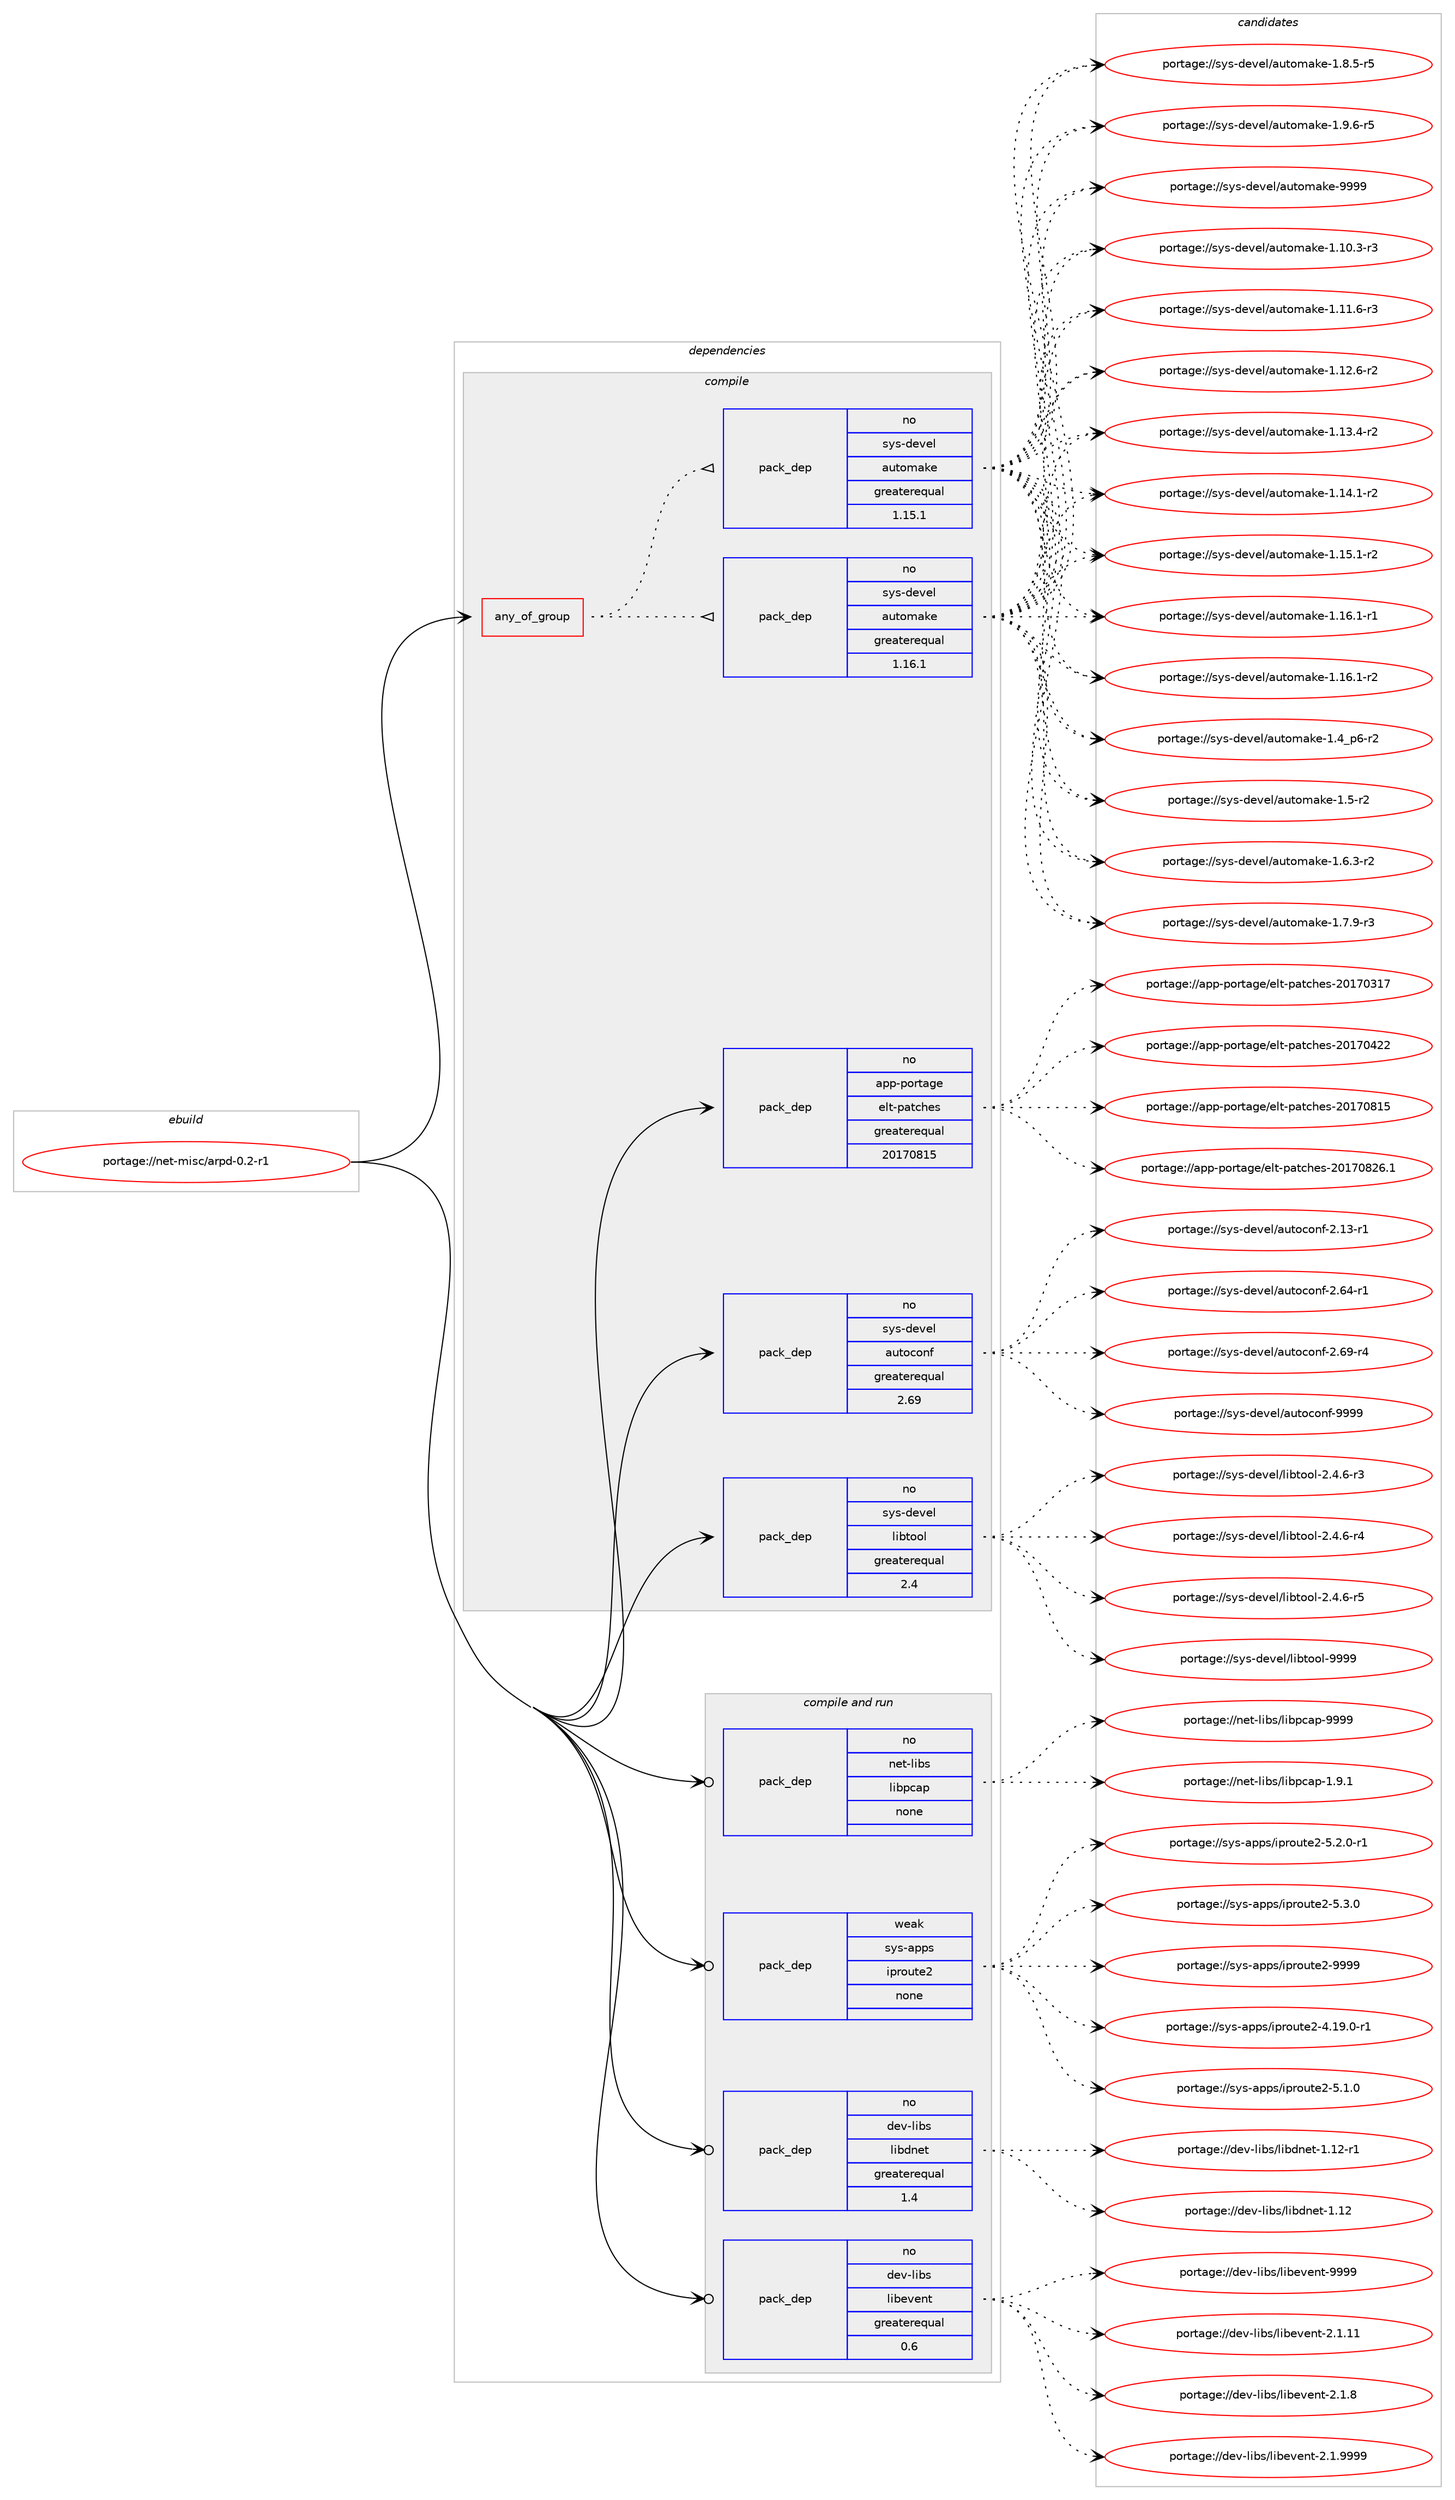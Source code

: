 digraph prolog {

# *************
# Graph options
# *************

newrank=true;
concentrate=true;
compound=true;
graph [rankdir=LR,fontname=Helvetica,fontsize=10,ranksep=1.5];#, ranksep=2.5, nodesep=0.2];
edge  [arrowhead=vee];
node  [fontname=Helvetica,fontsize=10];

# **********
# The ebuild
# **********

subgraph cluster_leftcol {
color=gray;
rank=same;
label=<<i>ebuild</i>>;
id [label="portage://net-misc/arpd-0.2-r1", color=red, width=4, href="../net-misc/arpd-0.2-r1.svg"];
}

# ****************
# The dependencies
# ****************

subgraph cluster_midcol {
color=gray;
label=<<i>dependencies</i>>;
subgraph cluster_compile {
fillcolor="#eeeeee";
style=filled;
label=<<i>compile</i>>;
subgraph any5913 {
dependency363956 [label=<<TABLE BORDER="0" CELLBORDER="1" CELLSPACING="0" CELLPADDING="4"><TR><TD CELLPADDING="10">any_of_group</TD></TR></TABLE>>, shape=none, color=red];subgraph pack266786 {
dependency363957 [label=<<TABLE BORDER="0" CELLBORDER="1" CELLSPACING="0" CELLPADDING="4" WIDTH="220"><TR><TD ROWSPAN="6" CELLPADDING="30">pack_dep</TD></TR><TR><TD WIDTH="110">no</TD></TR><TR><TD>sys-devel</TD></TR><TR><TD>automake</TD></TR><TR><TD>greaterequal</TD></TR><TR><TD>1.16.1</TD></TR></TABLE>>, shape=none, color=blue];
}
dependency363956:e -> dependency363957:w [weight=20,style="dotted",arrowhead="oinv"];
subgraph pack266787 {
dependency363958 [label=<<TABLE BORDER="0" CELLBORDER="1" CELLSPACING="0" CELLPADDING="4" WIDTH="220"><TR><TD ROWSPAN="6" CELLPADDING="30">pack_dep</TD></TR><TR><TD WIDTH="110">no</TD></TR><TR><TD>sys-devel</TD></TR><TR><TD>automake</TD></TR><TR><TD>greaterequal</TD></TR><TR><TD>1.15.1</TD></TR></TABLE>>, shape=none, color=blue];
}
dependency363956:e -> dependency363958:w [weight=20,style="dotted",arrowhead="oinv"];
}
id:e -> dependency363956:w [weight=20,style="solid",arrowhead="vee"];
subgraph pack266788 {
dependency363959 [label=<<TABLE BORDER="0" CELLBORDER="1" CELLSPACING="0" CELLPADDING="4" WIDTH="220"><TR><TD ROWSPAN="6" CELLPADDING="30">pack_dep</TD></TR><TR><TD WIDTH="110">no</TD></TR><TR><TD>app-portage</TD></TR><TR><TD>elt-patches</TD></TR><TR><TD>greaterequal</TD></TR><TR><TD>20170815</TD></TR></TABLE>>, shape=none, color=blue];
}
id:e -> dependency363959:w [weight=20,style="solid",arrowhead="vee"];
subgraph pack266789 {
dependency363960 [label=<<TABLE BORDER="0" CELLBORDER="1" CELLSPACING="0" CELLPADDING="4" WIDTH="220"><TR><TD ROWSPAN="6" CELLPADDING="30">pack_dep</TD></TR><TR><TD WIDTH="110">no</TD></TR><TR><TD>sys-devel</TD></TR><TR><TD>autoconf</TD></TR><TR><TD>greaterequal</TD></TR><TR><TD>2.69</TD></TR></TABLE>>, shape=none, color=blue];
}
id:e -> dependency363960:w [weight=20,style="solid",arrowhead="vee"];
subgraph pack266790 {
dependency363961 [label=<<TABLE BORDER="0" CELLBORDER="1" CELLSPACING="0" CELLPADDING="4" WIDTH="220"><TR><TD ROWSPAN="6" CELLPADDING="30">pack_dep</TD></TR><TR><TD WIDTH="110">no</TD></TR><TR><TD>sys-devel</TD></TR><TR><TD>libtool</TD></TR><TR><TD>greaterequal</TD></TR><TR><TD>2.4</TD></TR></TABLE>>, shape=none, color=blue];
}
id:e -> dependency363961:w [weight=20,style="solid",arrowhead="vee"];
}
subgraph cluster_compileandrun {
fillcolor="#eeeeee";
style=filled;
label=<<i>compile and run</i>>;
subgraph pack266791 {
dependency363962 [label=<<TABLE BORDER="0" CELLBORDER="1" CELLSPACING="0" CELLPADDING="4" WIDTH="220"><TR><TD ROWSPAN="6" CELLPADDING="30">pack_dep</TD></TR><TR><TD WIDTH="110">no</TD></TR><TR><TD>dev-libs</TD></TR><TR><TD>libdnet</TD></TR><TR><TD>greaterequal</TD></TR><TR><TD>1.4</TD></TR></TABLE>>, shape=none, color=blue];
}
id:e -> dependency363962:w [weight=20,style="solid",arrowhead="odotvee"];
subgraph pack266792 {
dependency363963 [label=<<TABLE BORDER="0" CELLBORDER="1" CELLSPACING="0" CELLPADDING="4" WIDTH="220"><TR><TD ROWSPAN="6" CELLPADDING="30">pack_dep</TD></TR><TR><TD WIDTH="110">no</TD></TR><TR><TD>dev-libs</TD></TR><TR><TD>libevent</TD></TR><TR><TD>greaterequal</TD></TR><TR><TD>0.6</TD></TR></TABLE>>, shape=none, color=blue];
}
id:e -> dependency363963:w [weight=20,style="solid",arrowhead="odotvee"];
subgraph pack266793 {
dependency363964 [label=<<TABLE BORDER="0" CELLBORDER="1" CELLSPACING="0" CELLPADDING="4" WIDTH="220"><TR><TD ROWSPAN="6" CELLPADDING="30">pack_dep</TD></TR><TR><TD WIDTH="110">no</TD></TR><TR><TD>net-libs</TD></TR><TR><TD>libpcap</TD></TR><TR><TD>none</TD></TR><TR><TD></TD></TR></TABLE>>, shape=none, color=blue];
}
id:e -> dependency363964:w [weight=20,style="solid",arrowhead="odotvee"];
subgraph pack266794 {
dependency363965 [label=<<TABLE BORDER="0" CELLBORDER="1" CELLSPACING="0" CELLPADDING="4" WIDTH="220"><TR><TD ROWSPAN="6" CELLPADDING="30">pack_dep</TD></TR><TR><TD WIDTH="110">weak</TD></TR><TR><TD>sys-apps</TD></TR><TR><TD>iproute2</TD></TR><TR><TD>none</TD></TR><TR><TD></TD></TR></TABLE>>, shape=none, color=blue];
}
id:e -> dependency363965:w [weight=20,style="solid",arrowhead="odotvee"];
}
subgraph cluster_run {
fillcolor="#eeeeee";
style=filled;
label=<<i>run</i>>;
}
}

# **************
# The candidates
# **************

subgraph cluster_choices {
rank=same;
color=gray;
label=<<i>candidates</i>>;

subgraph choice266786 {
color=black;
nodesep=1;
choiceportage11512111545100101118101108479711711611110997107101454946494846514511451 [label="portage://sys-devel/automake-1.10.3-r3", color=red, width=4,href="../sys-devel/automake-1.10.3-r3.svg"];
choiceportage11512111545100101118101108479711711611110997107101454946494946544511451 [label="portage://sys-devel/automake-1.11.6-r3", color=red, width=4,href="../sys-devel/automake-1.11.6-r3.svg"];
choiceportage11512111545100101118101108479711711611110997107101454946495046544511450 [label="portage://sys-devel/automake-1.12.6-r2", color=red, width=4,href="../sys-devel/automake-1.12.6-r2.svg"];
choiceportage11512111545100101118101108479711711611110997107101454946495146524511450 [label="portage://sys-devel/automake-1.13.4-r2", color=red, width=4,href="../sys-devel/automake-1.13.4-r2.svg"];
choiceportage11512111545100101118101108479711711611110997107101454946495246494511450 [label="portage://sys-devel/automake-1.14.1-r2", color=red, width=4,href="../sys-devel/automake-1.14.1-r2.svg"];
choiceportage11512111545100101118101108479711711611110997107101454946495346494511450 [label="portage://sys-devel/automake-1.15.1-r2", color=red, width=4,href="../sys-devel/automake-1.15.1-r2.svg"];
choiceportage11512111545100101118101108479711711611110997107101454946495446494511449 [label="portage://sys-devel/automake-1.16.1-r1", color=red, width=4,href="../sys-devel/automake-1.16.1-r1.svg"];
choiceportage11512111545100101118101108479711711611110997107101454946495446494511450 [label="portage://sys-devel/automake-1.16.1-r2", color=red, width=4,href="../sys-devel/automake-1.16.1-r2.svg"];
choiceportage115121115451001011181011084797117116111109971071014549465295112544511450 [label="portage://sys-devel/automake-1.4_p6-r2", color=red, width=4,href="../sys-devel/automake-1.4_p6-r2.svg"];
choiceportage11512111545100101118101108479711711611110997107101454946534511450 [label="portage://sys-devel/automake-1.5-r2", color=red, width=4,href="../sys-devel/automake-1.5-r2.svg"];
choiceportage115121115451001011181011084797117116111109971071014549465446514511450 [label="portage://sys-devel/automake-1.6.3-r2", color=red, width=4,href="../sys-devel/automake-1.6.3-r2.svg"];
choiceportage115121115451001011181011084797117116111109971071014549465546574511451 [label="portage://sys-devel/automake-1.7.9-r3", color=red, width=4,href="../sys-devel/automake-1.7.9-r3.svg"];
choiceportage115121115451001011181011084797117116111109971071014549465646534511453 [label="portage://sys-devel/automake-1.8.5-r5", color=red, width=4,href="../sys-devel/automake-1.8.5-r5.svg"];
choiceportage115121115451001011181011084797117116111109971071014549465746544511453 [label="portage://sys-devel/automake-1.9.6-r5", color=red, width=4,href="../sys-devel/automake-1.9.6-r5.svg"];
choiceportage115121115451001011181011084797117116111109971071014557575757 [label="portage://sys-devel/automake-9999", color=red, width=4,href="../sys-devel/automake-9999.svg"];
dependency363957:e -> choiceportage11512111545100101118101108479711711611110997107101454946494846514511451:w [style=dotted,weight="100"];
dependency363957:e -> choiceportage11512111545100101118101108479711711611110997107101454946494946544511451:w [style=dotted,weight="100"];
dependency363957:e -> choiceportage11512111545100101118101108479711711611110997107101454946495046544511450:w [style=dotted,weight="100"];
dependency363957:e -> choiceportage11512111545100101118101108479711711611110997107101454946495146524511450:w [style=dotted,weight="100"];
dependency363957:e -> choiceportage11512111545100101118101108479711711611110997107101454946495246494511450:w [style=dotted,weight="100"];
dependency363957:e -> choiceportage11512111545100101118101108479711711611110997107101454946495346494511450:w [style=dotted,weight="100"];
dependency363957:e -> choiceportage11512111545100101118101108479711711611110997107101454946495446494511449:w [style=dotted,weight="100"];
dependency363957:e -> choiceportage11512111545100101118101108479711711611110997107101454946495446494511450:w [style=dotted,weight="100"];
dependency363957:e -> choiceportage115121115451001011181011084797117116111109971071014549465295112544511450:w [style=dotted,weight="100"];
dependency363957:e -> choiceportage11512111545100101118101108479711711611110997107101454946534511450:w [style=dotted,weight="100"];
dependency363957:e -> choiceportage115121115451001011181011084797117116111109971071014549465446514511450:w [style=dotted,weight="100"];
dependency363957:e -> choiceportage115121115451001011181011084797117116111109971071014549465546574511451:w [style=dotted,weight="100"];
dependency363957:e -> choiceportage115121115451001011181011084797117116111109971071014549465646534511453:w [style=dotted,weight="100"];
dependency363957:e -> choiceportage115121115451001011181011084797117116111109971071014549465746544511453:w [style=dotted,weight="100"];
dependency363957:e -> choiceportage115121115451001011181011084797117116111109971071014557575757:w [style=dotted,weight="100"];
}
subgraph choice266787 {
color=black;
nodesep=1;
choiceportage11512111545100101118101108479711711611110997107101454946494846514511451 [label="portage://sys-devel/automake-1.10.3-r3", color=red, width=4,href="../sys-devel/automake-1.10.3-r3.svg"];
choiceportage11512111545100101118101108479711711611110997107101454946494946544511451 [label="portage://sys-devel/automake-1.11.6-r3", color=red, width=4,href="../sys-devel/automake-1.11.6-r3.svg"];
choiceportage11512111545100101118101108479711711611110997107101454946495046544511450 [label="portage://sys-devel/automake-1.12.6-r2", color=red, width=4,href="../sys-devel/automake-1.12.6-r2.svg"];
choiceportage11512111545100101118101108479711711611110997107101454946495146524511450 [label="portage://sys-devel/automake-1.13.4-r2", color=red, width=4,href="../sys-devel/automake-1.13.4-r2.svg"];
choiceportage11512111545100101118101108479711711611110997107101454946495246494511450 [label="portage://sys-devel/automake-1.14.1-r2", color=red, width=4,href="../sys-devel/automake-1.14.1-r2.svg"];
choiceportage11512111545100101118101108479711711611110997107101454946495346494511450 [label="portage://sys-devel/automake-1.15.1-r2", color=red, width=4,href="../sys-devel/automake-1.15.1-r2.svg"];
choiceportage11512111545100101118101108479711711611110997107101454946495446494511449 [label="portage://sys-devel/automake-1.16.1-r1", color=red, width=4,href="../sys-devel/automake-1.16.1-r1.svg"];
choiceportage11512111545100101118101108479711711611110997107101454946495446494511450 [label="portage://sys-devel/automake-1.16.1-r2", color=red, width=4,href="../sys-devel/automake-1.16.1-r2.svg"];
choiceportage115121115451001011181011084797117116111109971071014549465295112544511450 [label="portage://sys-devel/automake-1.4_p6-r2", color=red, width=4,href="../sys-devel/automake-1.4_p6-r2.svg"];
choiceportage11512111545100101118101108479711711611110997107101454946534511450 [label="portage://sys-devel/automake-1.5-r2", color=red, width=4,href="../sys-devel/automake-1.5-r2.svg"];
choiceportage115121115451001011181011084797117116111109971071014549465446514511450 [label="portage://sys-devel/automake-1.6.3-r2", color=red, width=4,href="../sys-devel/automake-1.6.3-r2.svg"];
choiceportage115121115451001011181011084797117116111109971071014549465546574511451 [label="portage://sys-devel/automake-1.7.9-r3", color=red, width=4,href="../sys-devel/automake-1.7.9-r3.svg"];
choiceportage115121115451001011181011084797117116111109971071014549465646534511453 [label="portage://sys-devel/automake-1.8.5-r5", color=red, width=4,href="../sys-devel/automake-1.8.5-r5.svg"];
choiceportage115121115451001011181011084797117116111109971071014549465746544511453 [label="portage://sys-devel/automake-1.9.6-r5", color=red, width=4,href="../sys-devel/automake-1.9.6-r5.svg"];
choiceportage115121115451001011181011084797117116111109971071014557575757 [label="portage://sys-devel/automake-9999", color=red, width=4,href="../sys-devel/automake-9999.svg"];
dependency363958:e -> choiceportage11512111545100101118101108479711711611110997107101454946494846514511451:w [style=dotted,weight="100"];
dependency363958:e -> choiceportage11512111545100101118101108479711711611110997107101454946494946544511451:w [style=dotted,weight="100"];
dependency363958:e -> choiceportage11512111545100101118101108479711711611110997107101454946495046544511450:w [style=dotted,weight="100"];
dependency363958:e -> choiceportage11512111545100101118101108479711711611110997107101454946495146524511450:w [style=dotted,weight="100"];
dependency363958:e -> choiceportage11512111545100101118101108479711711611110997107101454946495246494511450:w [style=dotted,weight="100"];
dependency363958:e -> choiceportage11512111545100101118101108479711711611110997107101454946495346494511450:w [style=dotted,weight="100"];
dependency363958:e -> choiceportage11512111545100101118101108479711711611110997107101454946495446494511449:w [style=dotted,weight="100"];
dependency363958:e -> choiceportage11512111545100101118101108479711711611110997107101454946495446494511450:w [style=dotted,weight="100"];
dependency363958:e -> choiceportage115121115451001011181011084797117116111109971071014549465295112544511450:w [style=dotted,weight="100"];
dependency363958:e -> choiceportage11512111545100101118101108479711711611110997107101454946534511450:w [style=dotted,weight="100"];
dependency363958:e -> choiceportage115121115451001011181011084797117116111109971071014549465446514511450:w [style=dotted,weight="100"];
dependency363958:e -> choiceportage115121115451001011181011084797117116111109971071014549465546574511451:w [style=dotted,weight="100"];
dependency363958:e -> choiceportage115121115451001011181011084797117116111109971071014549465646534511453:w [style=dotted,weight="100"];
dependency363958:e -> choiceportage115121115451001011181011084797117116111109971071014549465746544511453:w [style=dotted,weight="100"];
dependency363958:e -> choiceportage115121115451001011181011084797117116111109971071014557575757:w [style=dotted,weight="100"];
}
subgraph choice266788 {
color=black;
nodesep=1;
choiceportage97112112451121111141169710310147101108116451129711699104101115455048495548514955 [label="portage://app-portage/elt-patches-20170317", color=red, width=4,href="../app-portage/elt-patches-20170317.svg"];
choiceportage97112112451121111141169710310147101108116451129711699104101115455048495548525050 [label="portage://app-portage/elt-patches-20170422", color=red, width=4,href="../app-portage/elt-patches-20170422.svg"];
choiceportage97112112451121111141169710310147101108116451129711699104101115455048495548564953 [label="portage://app-portage/elt-patches-20170815", color=red, width=4,href="../app-portage/elt-patches-20170815.svg"];
choiceportage971121124511211111411697103101471011081164511297116991041011154550484955485650544649 [label="portage://app-portage/elt-patches-20170826.1", color=red, width=4,href="../app-portage/elt-patches-20170826.1.svg"];
dependency363959:e -> choiceportage97112112451121111141169710310147101108116451129711699104101115455048495548514955:w [style=dotted,weight="100"];
dependency363959:e -> choiceportage97112112451121111141169710310147101108116451129711699104101115455048495548525050:w [style=dotted,weight="100"];
dependency363959:e -> choiceportage97112112451121111141169710310147101108116451129711699104101115455048495548564953:w [style=dotted,weight="100"];
dependency363959:e -> choiceportage971121124511211111411697103101471011081164511297116991041011154550484955485650544649:w [style=dotted,weight="100"];
}
subgraph choice266789 {
color=black;
nodesep=1;
choiceportage1151211154510010111810110847971171161119911111010245504649514511449 [label="portage://sys-devel/autoconf-2.13-r1", color=red, width=4,href="../sys-devel/autoconf-2.13-r1.svg"];
choiceportage1151211154510010111810110847971171161119911111010245504654524511449 [label="portage://sys-devel/autoconf-2.64-r1", color=red, width=4,href="../sys-devel/autoconf-2.64-r1.svg"];
choiceportage1151211154510010111810110847971171161119911111010245504654574511452 [label="portage://sys-devel/autoconf-2.69-r4", color=red, width=4,href="../sys-devel/autoconf-2.69-r4.svg"];
choiceportage115121115451001011181011084797117116111991111101024557575757 [label="portage://sys-devel/autoconf-9999", color=red, width=4,href="../sys-devel/autoconf-9999.svg"];
dependency363960:e -> choiceportage1151211154510010111810110847971171161119911111010245504649514511449:w [style=dotted,weight="100"];
dependency363960:e -> choiceportage1151211154510010111810110847971171161119911111010245504654524511449:w [style=dotted,weight="100"];
dependency363960:e -> choiceportage1151211154510010111810110847971171161119911111010245504654574511452:w [style=dotted,weight="100"];
dependency363960:e -> choiceportage115121115451001011181011084797117116111991111101024557575757:w [style=dotted,weight="100"];
}
subgraph choice266790 {
color=black;
nodesep=1;
choiceportage1151211154510010111810110847108105981161111111084550465246544511451 [label="portage://sys-devel/libtool-2.4.6-r3", color=red, width=4,href="../sys-devel/libtool-2.4.6-r3.svg"];
choiceportage1151211154510010111810110847108105981161111111084550465246544511452 [label="portage://sys-devel/libtool-2.4.6-r4", color=red, width=4,href="../sys-devel/libtool-2.4.6-r4.svg"];
choiceportage1151211154510010111810110847108105981161111111084550465246544511453 [label="portage://sys-devel/libtool-2.4.6-r5", color=red, width=4,href="../sys-devel/libtool-2.4.6-r5.svg"];
choiceportage1151211154510010111810110847108105981161111111084557575757 [label="portage://sys-devel/libtool-9999", color=red, width=4,href="../sys-devel/libtool-9999.svg"];
dependency363961:e -> choiceportage1151211154510010111810110847108105981161111111084550465246544511451:w [style=dotted,weight="100"];
dependency363961:e -> choiceportage1151211154510010111810110847108105981161111111084550465246544511452:w [style=dotted,weight="100"];
dependency363961:e -> choiceportage1151211154510010111810110847108105981161111111084550465246544511453:w [style=dotted,weight="100"];
dependency363961:e -> choiceportage1151211154510010111810110847108105981161111111084557575757:w [style=dotted,weight="100"];
}
subgraph choice266791 {
color=black;
nodesep=1;
choiceportage100101118451081059811547108105981001101011164549464950 [label="portage://dev-libs/libdnet-1.12", color=red, width=4,href="../dev-libs/libdnet-1.12.svg"];
choiceportage1001011184510810598115471081059810011010111645494649504511449 [label="portage://dev-libs/libdnet-1.12-r1", color=red, width=4,href="../dev-libs/libdnet-1.12-r1.svg"];
dependency363962:e -> choiceportage100101118451081059811547108105981001101011164549464950:w [style=dotted,weight="100"];
dependency363962:e -> choiceportage1001011184510810598115471081059810011010111645494649504511449:w [style=dotted,weight="100"];
}
subgraph choice266792 {
color=black;
nodesep=1;
choiceportage1001011184510810598115471081059810111810111011645504649464949 [label="portage://dev-libs/libevent-2.1.11", color=red, width=4,href="../dev-libs/libevent-2.1.11.svg"];
choiceportage10010111845108105981154710810598101118101110116455046494656 [label="portage://dev-libs/libevent-2.1.8", color=red, width=4,href="../dev-libs/libevent-2.1.8.svg"];
choiceportage10010111845108105981154710810598101118101110116455046494657575757 [label="portage://dev-libs/libevent-2.1.9999", color=red, width=4,href="../dev-libs/libevent-2.1.9999.svg"];
choiceportage100101118451081059811547108105981011181011101164557575757 [label="portage://dev-libs/libevent-9999", color=red, width=4,href="../dev-libs/libevent-9999.svg"];
dependency363963:e -> choiceportage1001011184510810598115471081059810111810111011645504649464949:w [style=dotted,weight="100"];
dependency363963:e -> choiceportage10010111845108105981154710810598101118101110116455046494656:w [style=dotted,weight="100"];
dependency363963:e -> choiceportage10010111845108105981154710810598101118101110116455046494657575757:w [style=dotted,weight="100"];
dependency363963:e -> choiceportage100101118451081059811547108105981011181011101164557575757:w [style=dotted,weight="100"];
}
subgraph choice266793 {
color=black;
nodesep=1;
choiceportage110101116451081059811547108105981129997112454946574649 [label="portage://net-libs/libpcap-1.9.1", color=red, width=4,href="../net-libs/libpcap-1.9.1.svg"];
choiceportage1101011164510810598115471081059811299971124557575757 [label="portage://net-libs/libpcap-9999", color=red, width=4,href="../net-libs/libpcap-9999.svg"];
dependency363964:e -> choiceportage110101116451081059811547108105981129997112454946574649:w [style=dotted,weight="100"];
dependency363964:e -> choiceportage1101011164510810598115471081059811299971124557575757:w [style=dotted,weight="100"];
}
subgraph choice266794 {
color=black;
nodesep=1;
choiceportage11512111545971121121154710511211411111711610150455246495746484511449 [label="portage://sys-apps/iproute2-4.19.0-r1", color=red, width=4,href="../sys-apps/iproute2-4.19.0-r1.svg"];
choiceportage11512111545971121121154710511211411111711610150455346494648 [label="portage://sys-apps/iproute2-5.1.0", color=red, width=4,href="../sys-apps/iproute2-5.1.0.svg"];
choiceportage115121115459711211211547105112114111117116101504553465046484511449 [label="portage://sys-apps/iproute2-5.2.0-r1", color=red, width=4,href="../sys-apps/iproute2-5.2.0-r1.svg"];
choiceportage11512111545971121121154710511211411111711610150455346514648 [label="portage://sys-apps/iproute2-5.3.0", color=red, width=4,href="../sys-apps/iproute2-5.3.0.svg"];
choiceportage115121115459711211211547105112114111117116101504557575757 [label="portage://sys-apps/iproute2-9999", color=red, width=4,href="../sys-apps/iproute2-9999.svg"];
dependency363965:e -> choiceportage11512111545971121121154710511211411111711610150455246495746484511449:w [style=dotted,weight="100"];
dependency363965:e -> choiceportage11512111545971121121154710511211411111711610150455346494648:w [style=dotted,weight="100"];
dependency363965:e -> choiceportage115121115459711211211547105112114111117116101504553465046484511449:w [style=dotted,weight="100"];
dependency363965:e -> choiceportage11512111545971121121154710511211411111711610150455346514648:w [style=dotted,weight="100"];
dependency363965:e -> choiceportage115121115459711211211547105112114111117116101504557575757:w [style=dotted,weight="100"];
}
}

}

